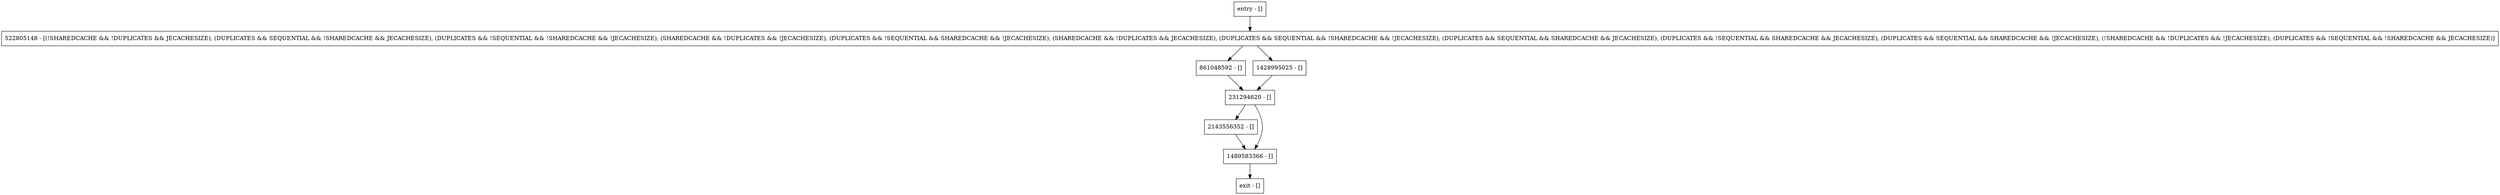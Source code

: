 digraph binDeltaPutBack {
node [shape=record];
entry [label="entry - []"];
exit [label="exit - []"];
522805148 [label="522805148 - [(!SHAREDCACHE && !DUPLICATES && JECACHESIZE), (DUPLICATES && SEQUENTIAL && !SHAREDCACHE && JECACHESIZE), (DUPLICATES && !SEQUENTIAL && !SHAREDCACHE && !JECACHESIZE), (SHAREDCACHE && !DUPLICATES && !JECACHESIZE), (DUPLICATES && !SEQUENTIAL && SHAREDCACHE && !JECACHESIZE), (SHAREDCACHE && !DUPLICATES && JECACHESIZE), (DUPLICATES && SEQUENTIAL && !SHAREDCACHE && !JECACHESIZE), (DUPLICATES && SEQUENTIAL && SHAREDCACHE && JECACHESIZE), (DUPLICATES && !SEQUENTIAL && SHAREDCACHE && JECACHESIZE), (DUPLICATES && SEQUENTIAL && SHAREDCACHE && !JECACHESIZE), (!SHAREDCACHE && !DUPLICATES && !JECACHESIZE), (DUPLICATES && !SEQUENTIAL && !SHAREDCACHE && JECACHESIZE)]"];
861048592 [label="861048592 - []"];
2143556352 [label="2143556352 - []"];
1428995025 [label="1428995025 - []"];
231294620 [label="231294620 - []"];
1489583366 [label="1489583366 - []"];
entry;
exit;
entry -> 522805148;
522805148 -> 861048592;
522805148 -> 1428995025;
861048592 -> 231294620;
2143556352 -> 1489583366;
1428995025 -> 231294620;
231294620 -> 2143556352;
231294620 -> 1489583366;
1489583366 -> exit;
}
